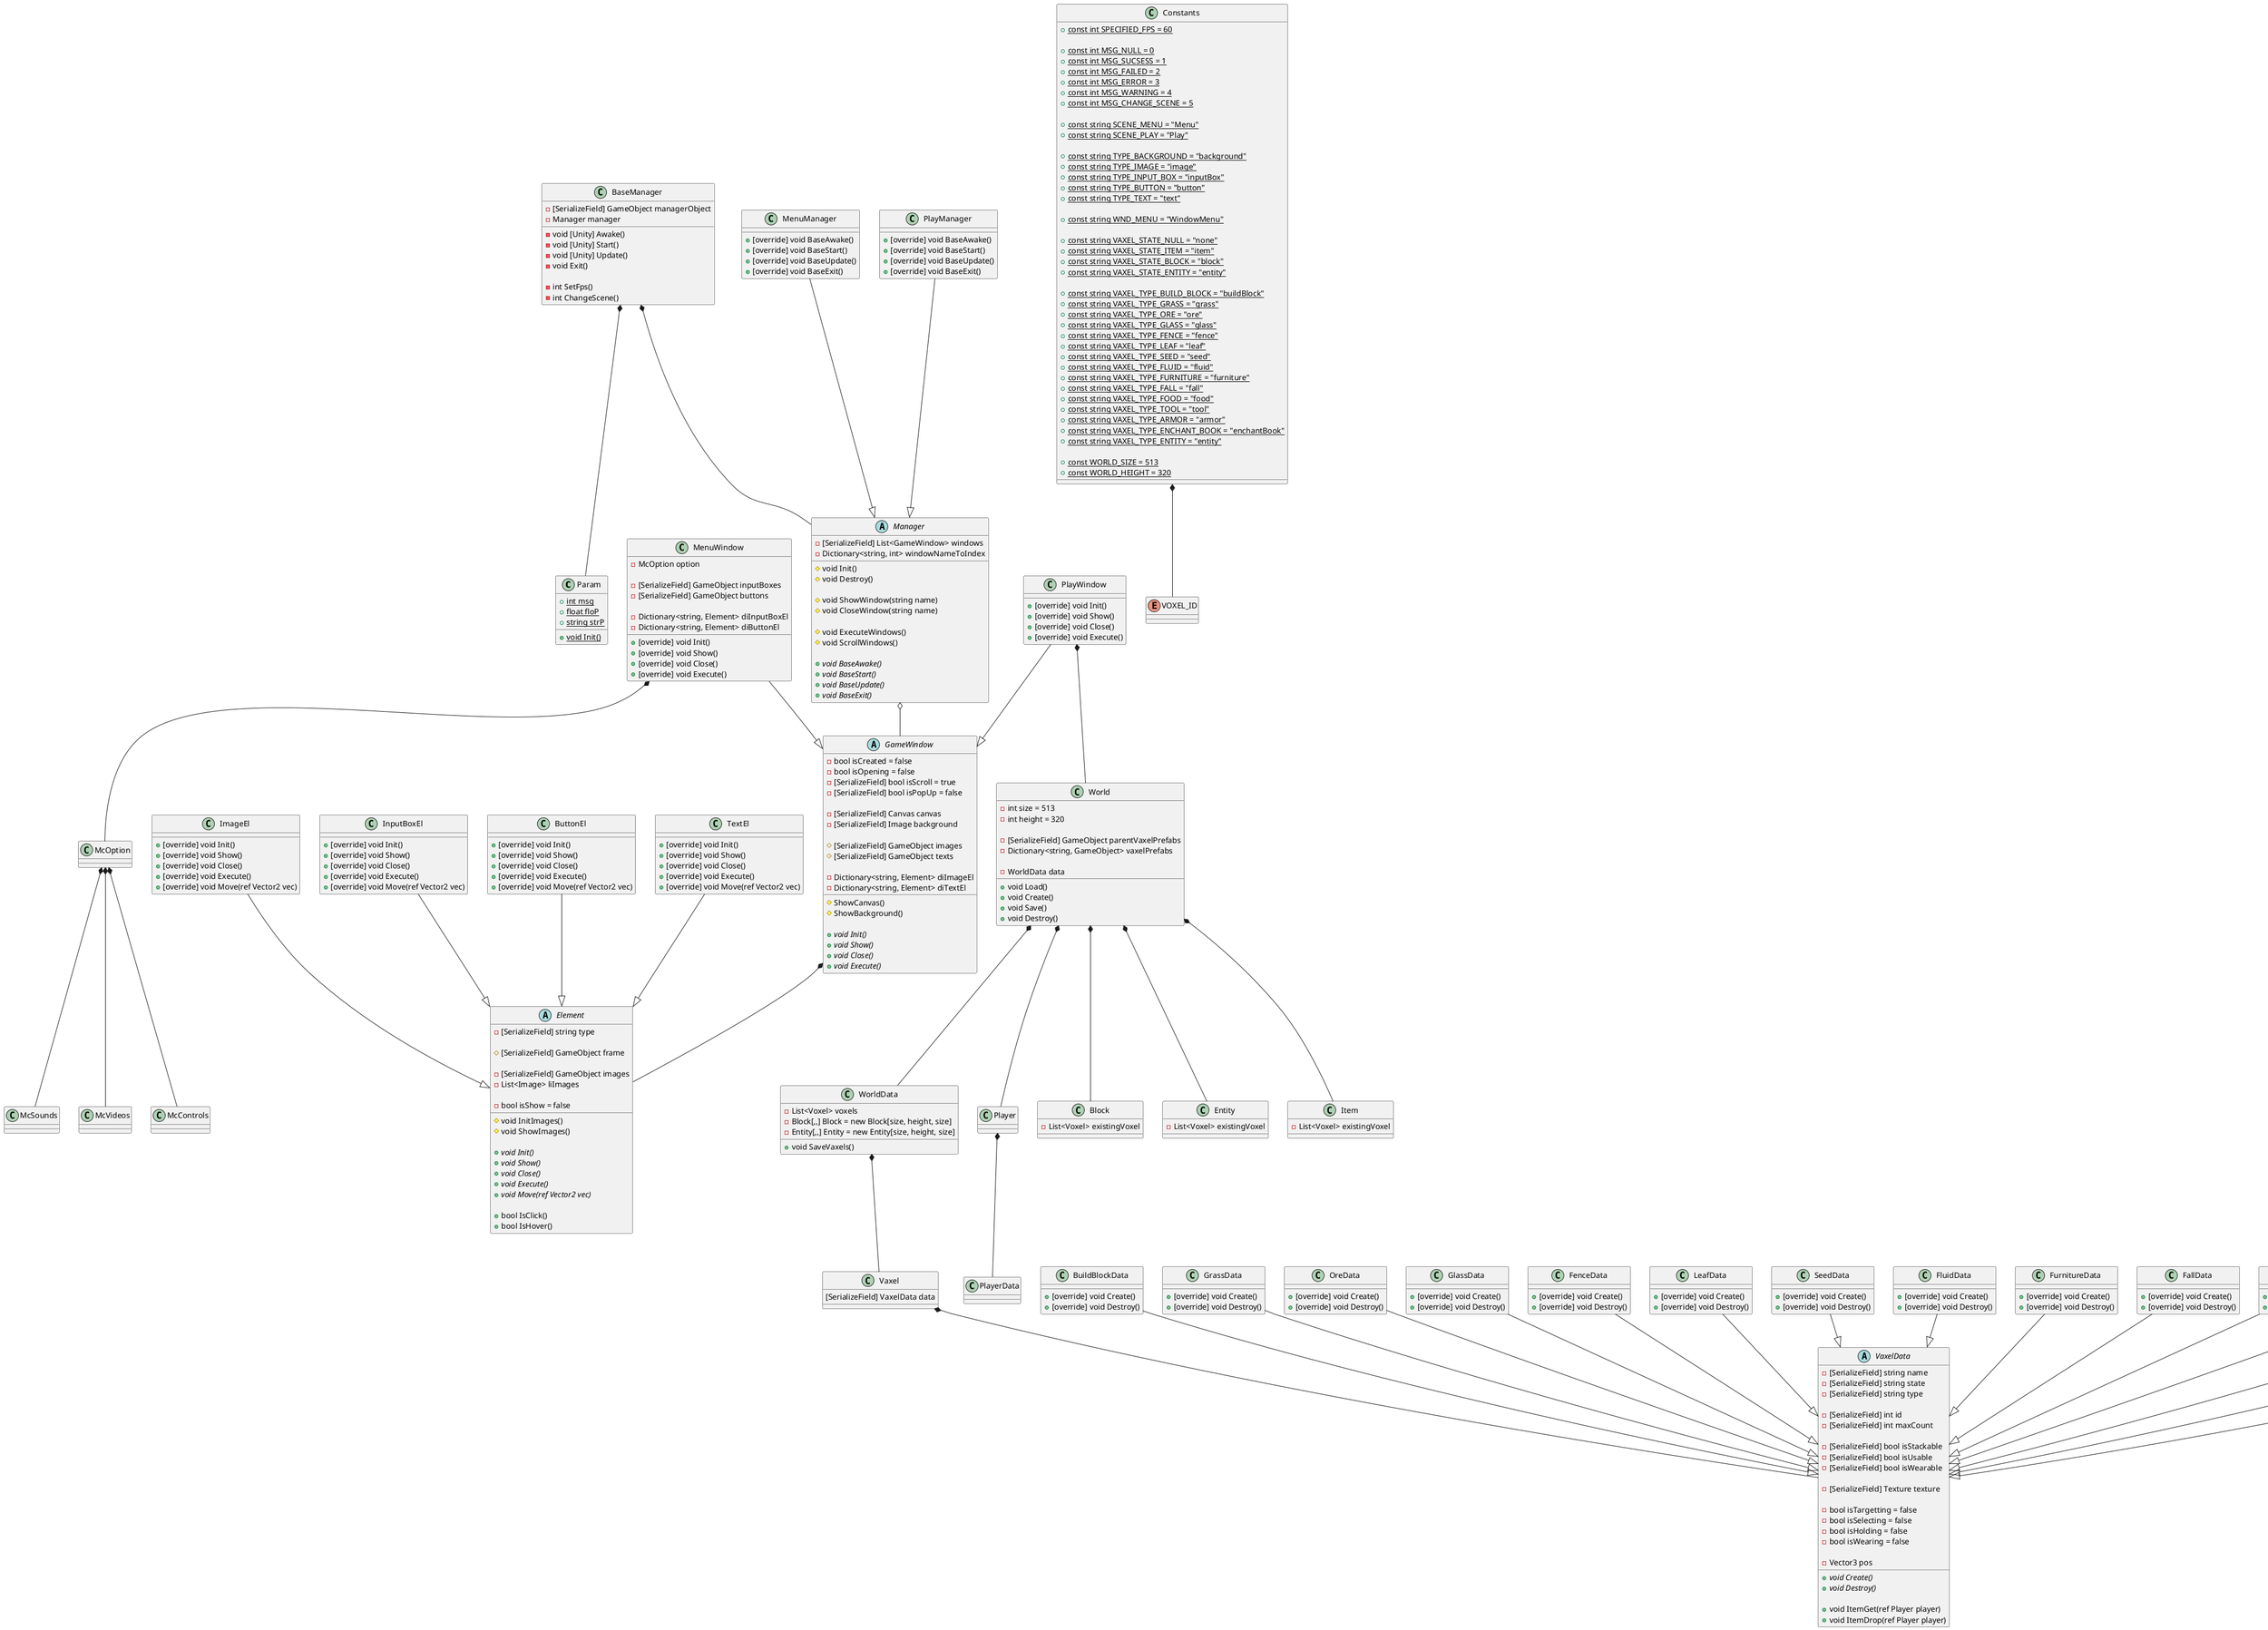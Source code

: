 ﻿@startuml Prototype App Base System

class Param
{
    + {static} int msg
    + {static} float floP
    + {static} string strP

    + {static} void Init()
}

enum VOXEL_ID
{

}

Constants *-- VOXEL_ID
class Constants
{
    + {static} const int SPECIFIED_FPS = 60

    + {static} const int MSG_NULL = 0
    + {static} const int MSG_SUCSESS = 1
    + {static} const int MSG_FAILED = 2
    + {static} const int MSG_ERROR = 3
    + {static} const int MSG_WARNING = 4
    + {static} const int MSG_CHANGE_SCENE = 5

    + {static} const string SCENE_MENU = "Menu"
    + {static} const string SCENE_PLAY = "Play"

    + {static} const string TYPE_BACKGROUND = "background"
    + {static} const string TYPE_IMAGE = "image"
    + {static} const string TYPE_INPUT_BOX = "inputBox"
    + {static} const string TYPE_BUTTON = "button"
    + {static} const string TYPE_TEXT = "text"

    + {static} const string WND_MENU = "WindowMenu"

    + {static} const string VAXEL_STATE_NULL = "none"
    + {static} const string VAXEL_STATE_ITEM = "item"
    + {static} const string VAXEL_STATE_BLOCK = "block"
    + {static} const string VAXEL_STATE_ENTITY = "entity"

    + {static} const string VAXEL_TYPE_BUILD_BLOCK = "buildBlock"
    + {static} const string VAXEL_TYPE_GRASS = "grass"
    + {static} const string VAXEL_TYPE_ORE = "ore"
    + {static} const string VAXEL_TYPE_GLASS = "glass"
    + {static} const string VAXEL_TYPE_FENCE = "fence"
    + {static} const string VAXEL_TYPE_LEAF = "leaf"
    + {static} const string VAXEL_TYPE_SEED = "seed"
    + {static} const string VAXEL_TYPE_FLUID = "fluid"
    + {static} const string VAXEL_TYPE_FURNITURE = "furniture"
    + {static} const string VAXEL_TYPE_FALL = "fall"
    + {static} const string VAXEL_TYPE_FOOD = "food"
    + {static} const string VAXEL_TYPE_TOOL = "tool"
    + {static} const string VAXEL_TYPE_ARMOR = "armor"
    + {static} const string VAXEL_TYPE_ENCHANT_BOOK = "enchantBook"
    + {static} const string VAXEL_TYPE_ENTITY = "entity"

    + {static} const WORLD_SIZE = 513
    + {static} const WORLD_HEIGHT = 320
}

BaseManager *-- Param
BaseManager *-- Manager
class BaseManager
{
    - [SerializeField] GameObject managerObject
    - Manager manager

    - void [Unity] Awake()
    - void [Unity] Start()
    - void [Unity] Update()
    - void Exit()

    - int SetFps()
    - int ChangeScene()
}

abstract class Element
{
    - [SerializeField] string type

    #  [SerializeField] GameObject frame

    - [SerializeField] GameObject images
    - List<Image> liImages

    - bool isShow = false

    # void InitImages()
    # void ShowImages()

    + {abstract} void Init()
    + {abstract} void Show()
    + {abstract} void Close()
    + {abstract} void Execute()
    + {abstract} void Move(ref Vector2 vec)
    
    + bool IsClick()
    + bool IsHover()
}

ImageEl --|> Element
class ImageEl
{
    + [override] void Init()
    + [override] void Show()
    + [override] void Close()   
    + [override] void Execute()
    + [override] void Move(ref Vector2 vec)
}

InputBoxEl --|> Element
class InputBoxEl
{
    + [override] void Init()
    + [override] void Show()
    + [override] void Close()   
    + [override] void Execute()
    + [override] void Move(ref Vector2 vec)
}

ButtonEl --|> Element
class ButtonEl
{
    + [override] void Init()
    + [override] void Show()
    + [override] void Close()   
    + [override] void Execute()
    + [override] void Move(ref Vector2 vec)
}

TextEl --|> Element
class TextEl
{
    + [override] void Init()
    + [override] void Show()
    + [override] void Close()   
    + [override] void Execute()
    + [override] void Move(ref Vector2 vec)
}

GameWindow *-- Element
abstract class GameWindow
{
    - bool isCreated = false
    - bool isOpening = false
    - [SerializeField] bool isScroll = true
    - [SerializeField] bool isPopUp = false

    - [SerializeField] Canvas canvas
    - [SerializeField] Image background

    # [SerializeField] GameObject images
    # [SerializeField] GameObject texts

    - Dictionary<string, Element> diImageEl
    - Dictionary<string, Element> diTextEl

    # ShowCanvas()
    # ShowBackground()

    + {abstract} void Init()
    + {abstract} void Show()
    + {abstract} void Close()
    + {abstract} void Execute()
}

MenuWindow *-- McOption
MenuWindow --|> GameWindow
class MenuWindow
{
    - McOption option

    - [SerializeField] GameObject inputBoxes
    - [SerializeField] GameObject buttons

    - Dictionary<string, Element> diInputBoxEl
    - Dictionary<string, Element> diButtonEl

    + [override] void Init()
    + [override] void Show()
    + [override] void Close()
    + [override] void Execute()
}

class McVideos
{

}

class McControls
{

}

class McSounds
{

}

McOption *-- McVideos
McOption *-- McControls
McOption *-- McSounds
class McOption
{

}

PlayWindow *-- World
PlayWindow --|> GameWindow
class PlayWindow
{
    + [override] void Init()
    + [override] void Show()
    + [override] void Close()
    + [override] void Execute()
}

Vaxel *-- VaxelData
class Vaxel
{
    [SerializeField] VaxelData data
}

abstract class VaxelData
{
    - [SerializeField] string name
    - [SerializeField] string state
    - [SerializeField] string type

    - [SerializeField] int id
    - [SerializeField] int maxCount

    - [SerializeField] bool isStackable
    - [SerializeField] bool isUsable
    - [SerializeField] bool isWearable

    - [SerializeField] Texture texture

    - bool isTargetting = false
    - bool isSelecting = false
    - bool isHolding = false
    - bool isWearing = false

    - Vector3 pos

    + {abstract} void Create()
    + {abstract} void Destroy()

    + void ItemGet(ref Player player)
    + void ItemDrop(ref Player player)
}

BuildBlockData --|> VaxelData
class BuildBlockData
{
    + [override] void Create()
    + [override] void Destroy()
}

GrassData --|> VaxelData
class GrassData
{
    + [override] void Create()
    + [override] void Destroy()
}

OreData --|> VaxelData
class OreData
{
    + [override] void Create()
    + [override] void Destroy()
}

GlassData --|> VaxelData
class GlassData
{
    + [override] void Create()
    + [override] void Destroy()
}

FenceData --|> VaxelData
class FenceData
{
    + [override] void Create()
    + [override] void Destroy()
}

LeafData --|> VaxelData
class LeafData
{
    + [override] void Create()
    + [override] void Destroy()
}

SeedData --|> VaxelData
class SeedData
{
    + [override] void Create()
    + [override] void Destroy()
}

FluidData --|> VaxelData
class FluidData
{
    + [override] void Create()
    + [override] void Destroy()
}

FurnitureData --|> VaxelData
class FurnitureData
{
    + [override] void Create()
    + [override] void Destroy()
}

FallData --|> VaxelData
class FallData
{
    + [override] void Create()
    + [override] void Destroy()
}

FoodData --|> VaxelData
class FoodData
{
    + [override] void Create()
    + [override] void Destroy()
}

ToolData --|> VaxelData
class ToolData
{
    + [override] void Create()
    + [override] void Destroy()
}

ArmorData --|> VaxelData
class ArmorData
{
    + [override] void Create()
    + [override] void Destroy()
}

EnchantBookData --|> VaxelData
class EnchantBookData
{
    + [override] void Create()
    + [override] void Destroy()
}

EntityData --|> VaxelData
class EntityData
{
    + [override] void Create()
    + [override] void Destroy()
}

class PlayerData
{

}

Player *-- PlayerData
class Player
{

}

class Block
{
    - List<Voxel> existingVoxel
}

class Entity
{
    - List<Voxel> existingVoxel
}

class Item
{
    - List<Voxel> existingVoxel
}


WorldData *-- Vaxel
class WorldData
{
    - List<Voxel> voxels
    - Block[,,] Block = new Block[size, height, size]
    - Entity[,,] Entity = new Entity[size, height, size]

    + void SaveVaxels()
}

World *-- Player
World *-- Block
World *-- Entity
World *-- Item
World *-- WorldData
class World
{
    - int size = 513
    - int height = 320

    - [SerializeField] GameObject parentVaxelPrefabs
    - Dictionary<string, GameObject> vaxelPrefabs

    - WorldData data

    + void Load()
    + void Create()
    + void Save()
    + void Destroy()
}

Manager o-- GameWindow
abstract class Manager
{
    - [SerializeField] List<GameWindow> windows
    - Dictionary<string, int> windowNameToIndex

    # void Init()
    # void Destroy()

    # void ShowWindow(string name)
    # void CloseWindow(string name)

    # void ExecuteWindows()
    # void ScrollWindows()

    + {abstract} void BaseAwake()
    + {abstract} void BaseStart()
    + {abstract} void BaseUpdate()
    + {abstract} void BaseExit()
}

MenuManager --|> Manager
class MenuManager
{
    + [override] void BaseAwake()
    + [override] void BaseStart()
    + [override] void BaseUpdate()
    + [override] void BaseExit()
}

PlayManager --|> Manager
class PlayManager
{
    + [override] void BaseAwake()
    + [override] void BaseStart()
    + [override] void BaseUpdate()
    + [override] void BaseExit()
}


@enduml